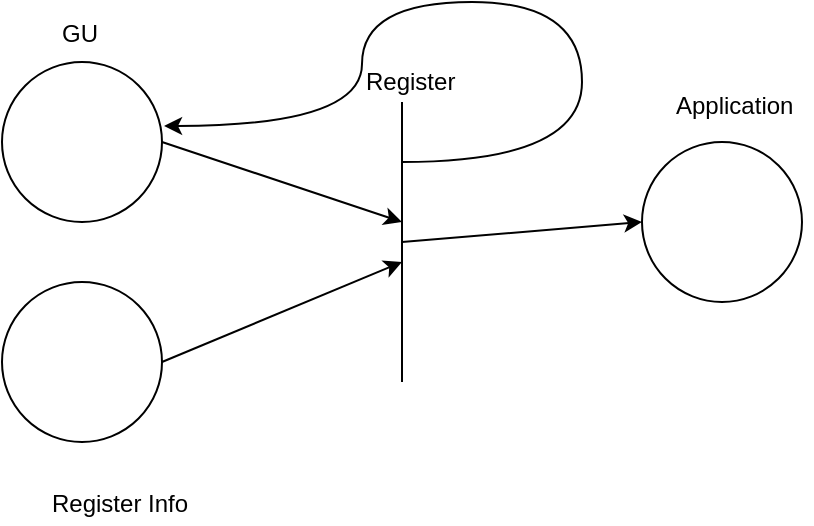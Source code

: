 <mxfile version="10.6.3" type="device"><diagram id="WipYHl9OUNnW8mfhE6RK" name="Page-1"><mxGraphModel dx="1394" dy="753" grid="1" gridSize="10" guides="1" tooltips="1" connect="1" arrows="1" fold="1" page="1" pageScale="1" pageWidth="850" pageHeight="1100" math="0" shadow="0"><root><mxCell id="0"/><mxCell id="1" parent="0"/><mxCell id="_QS1L9PmBZ4_9Er6JPE9-1" value="" style="ellipse;whiteSpace=wrap;html=1;aspect=fixed;" vertex="1" parent="1"><mxGeometry x="50" y="80" width="80" height="80" as="geometry"/></mxCell><mxCell id="_QS1L9PmBZ4_9Er6JPE9-2" value="" style="ellipse;whiteSpace=wrap;html=1;aspect=fixed;" vertex="1" parent="1"><mxGeometry x="50" y="190" width="80" height="80" as="geometry"/></mxCell><mxCell id="_QS1L9PmBZ4_9Er6JPE9-3" value="GU" style="text;html=1;resizable=0;points=[];autosize=1;align=left;verticalAlign=top;spacingTop=-4;" vertex="1" parent="1"><mxGeometry x="78" y="56" width="30" height="20" as="geometry"/></mxCell><mxCell id="_QS1L9PmBZ4_9Er6JPE9-4" value="Register Info&lt;br&gt;" style="text;html=1;resizable=0;points=[];autosize=1;align=left;verticalAlign=top;spacingTop=-4;" vertex="1" parent="1"><mxGeometry x="73" y="291" width="80" height="20" as="geometry"/></mxCell><mxCell id="_QS1L9PmBZ4_9Er6JPE9-5" value="" style="endArrow=none;html=1;" edge="1" parent="1"><mxGeometry width="50" height="50" relative="1" as="geometry"><mxPoint x="250" y="240" as="sourcePoint"/><mxPoint x="250" y="100" as="targetPoint"/></mxGeometry></mxCell><mxCell id="_QS1L9PmBZ4_9Er6JPE9-6" value="" style="endArrow=classic;html=1;exitX=1;exitY=0.5;exitDx=0;exitDy=0;" edge="1" parent="1" source="_QS1L9PmBZ4_9Er6JPE9-1"><mxGeometry width="50" height="50" relative="1" as="geometry"><mxPoint x="140" y="130" as="sourcePoint"/><mxPoint x="250" y="160" as="targetPoint"/></mxGeometry></mxCell><mxCell id="_QS1L9PmBZ4_9Er6JPE9-7" value="" style="endArrow=classic;html=1;exitX=1;exitY=0.5;exitDx=0;exitDy=0;" edge="1" parent="1" source="_QS1L9PmBZ4_9Er6JPE9-2"><mxGeometry width="50" height="50" relative="1" as="geometry"><mxPoint x="140" y="240" as="sourcePoint"/><mxPoint x="250" y="180" as="targetPoint"/></mxGeometry></mxCell><mxCell id="_QS1L9PmBZ4_9Er6JPE9-8" value="Register&lt;br&gt;" style="text;html=1;resizable=0;points=[];autosize=1;align=left;verticalAlign=top;spacingTop=-4;" vertex="1" parent="1"><mxGeometry x="230" y="80" width="60" height="20" as="geometry"/></mxCell><mxCell id="_QS1L9PmBZ4_9Er6JPE9-9" value="" style="ellipse;whiteSpace=wrap;html=1;aspect=fixed;" vertex="1" parent="1"><mxGeometry x="370" y="120" width="80" height="80" as="geometry"/></mxCell><mxCell id="_QS1L9PmBZ4_9Er6JPE9-10" value="Application" style="text;html=1;resizable=0;points=[];autosize=1;align=left;verticalAlign=top;spacingTop=-4;" vertex="1" parent="1"><mxGeometry x="385" y="92" width="70" height="20" as="geometry"/></mxCell><mxCell id="_QS1L9PmBZ4_9Er6JPE9-11" value="" style="endArrow=classic;html=1;entryX=0;entryY=0.5;entryDx=0;entryDy=0;" edge="1" parent="1" target="_QS1L9PmBZ4_9Er6JPE9-9"><mxGeometry width="50" height="50" relative="1" as="geometry"><mxPoint x="250" y="170" as="sourcePoint"/><mxPoint x="330" y="140" as="targetPoint"/></mxGeometry></mxCell><mxCell id="_QS1L9PmBZ4_9Er6JPE9-12" value="" style="endArrow=classic;html=1;edgeStyle=orthogonalEdgeStyle;curved=1;entryX=1.013;entryY=0.4;entryDx=0;entryDy=0;entryPerimeter=0;" edge="1" parent="1" target="_QS1L9PmBZ4_9Er6JPE9-1"><mxGeometry width="50" height="50" relative="1" as="geometry"><mxPoint x="250" y="130" as="sourcePoint"/><mxPoint x="190" y="110" as="targetPoint"/><Array as="points"><mxPoint x="340" y="130"/><mxPoint x="340" y="50"/><mxPoint x="230" y="50"/><mxPoint x="230" y="112"/></Array></mxGeometry></mxCell></root></mxGraphModel></diagram></mxfile>